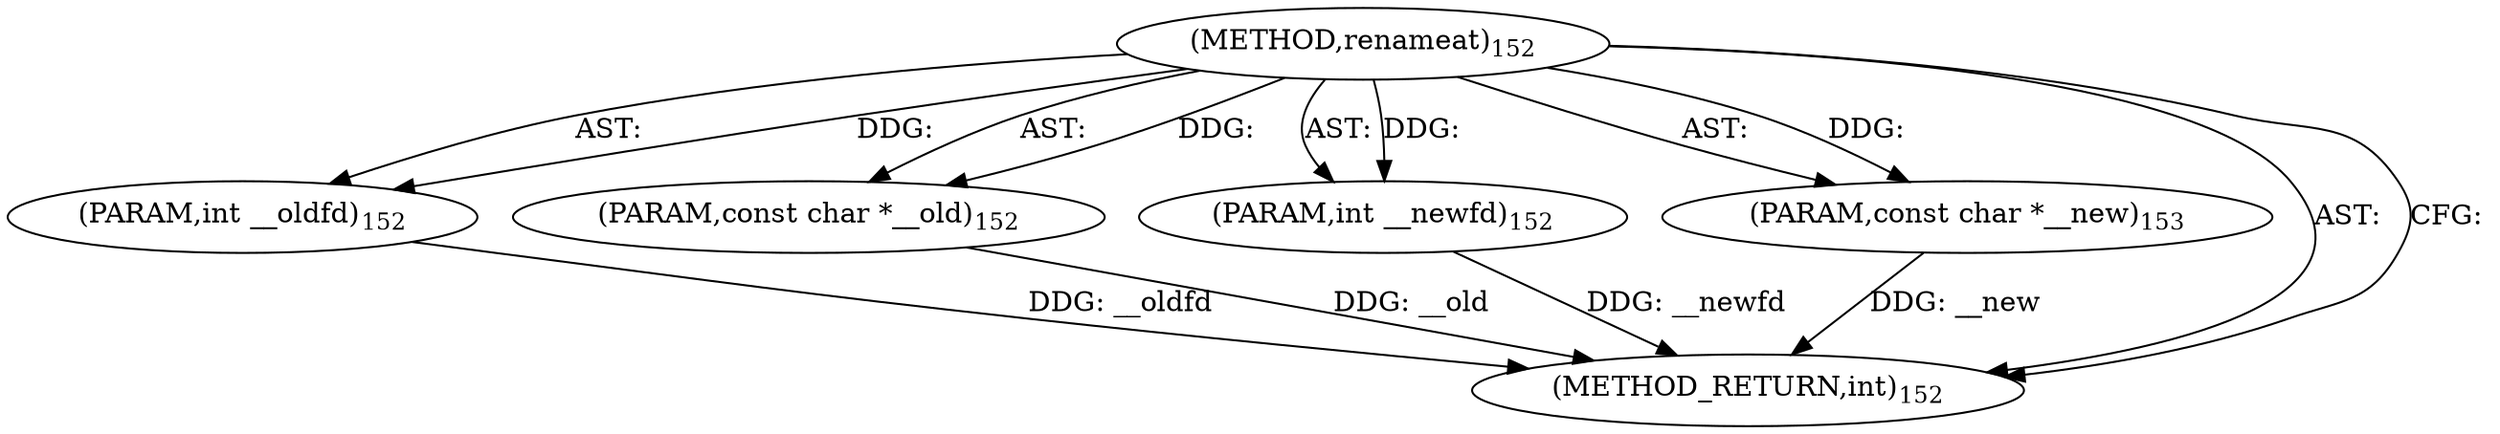 digraph "renameat" {  
"2496" [label = <(METHOD,renameat)<SUB>152</SUB>> ]
"2497" [label = <(PARAM,int __oldfd)<SUB>152</SUB>> ]
"2498" [label = <(PARAM,const char *__old)<SUB>152</SUB>> ]
"2499" [label = <(PARAM,int __newfd)<SUB>152</SUB>> ]
"2500" [label = <(PARAM,const char *__new)<SUB>153</SUB>> ]
"2501" [label = <(METHOD_RETURN,int)<SUB>152</SUB>> ]
  "2496" -> "2497"  [ label = "AST: "] 
  "2496" -> "2498"  [ label = "AST: "] 
  "2496" -> "2499"  [ label = "AST: "] 
  "2496" -> "2500"  [ label = "AST: "] 
  "2496" -> "2501"  [ label = "AST: "] 
  "2496" -> "2501"  [ label = "CFG: "] 
  "2497" -> "2501"  [ label = "DDG: __oldfd"] 
  "2498" -> "2501"  [ label = "DDG: __old"] 
  "2499" -> "2501"  [ label = "DDG: __newfd"] 
  "2500" -> "2501"  [ label = "DDG: __new"] 
  "2496" -> "2497"  [ label = "DDG: "] 
  "2496" -> "2498"  [ label = "DDG: "] 
  "2496" -> "2499"  [ label = "DDG: "] 
  "2496" -> "2500"  [ label = "DDG: "] 
}
